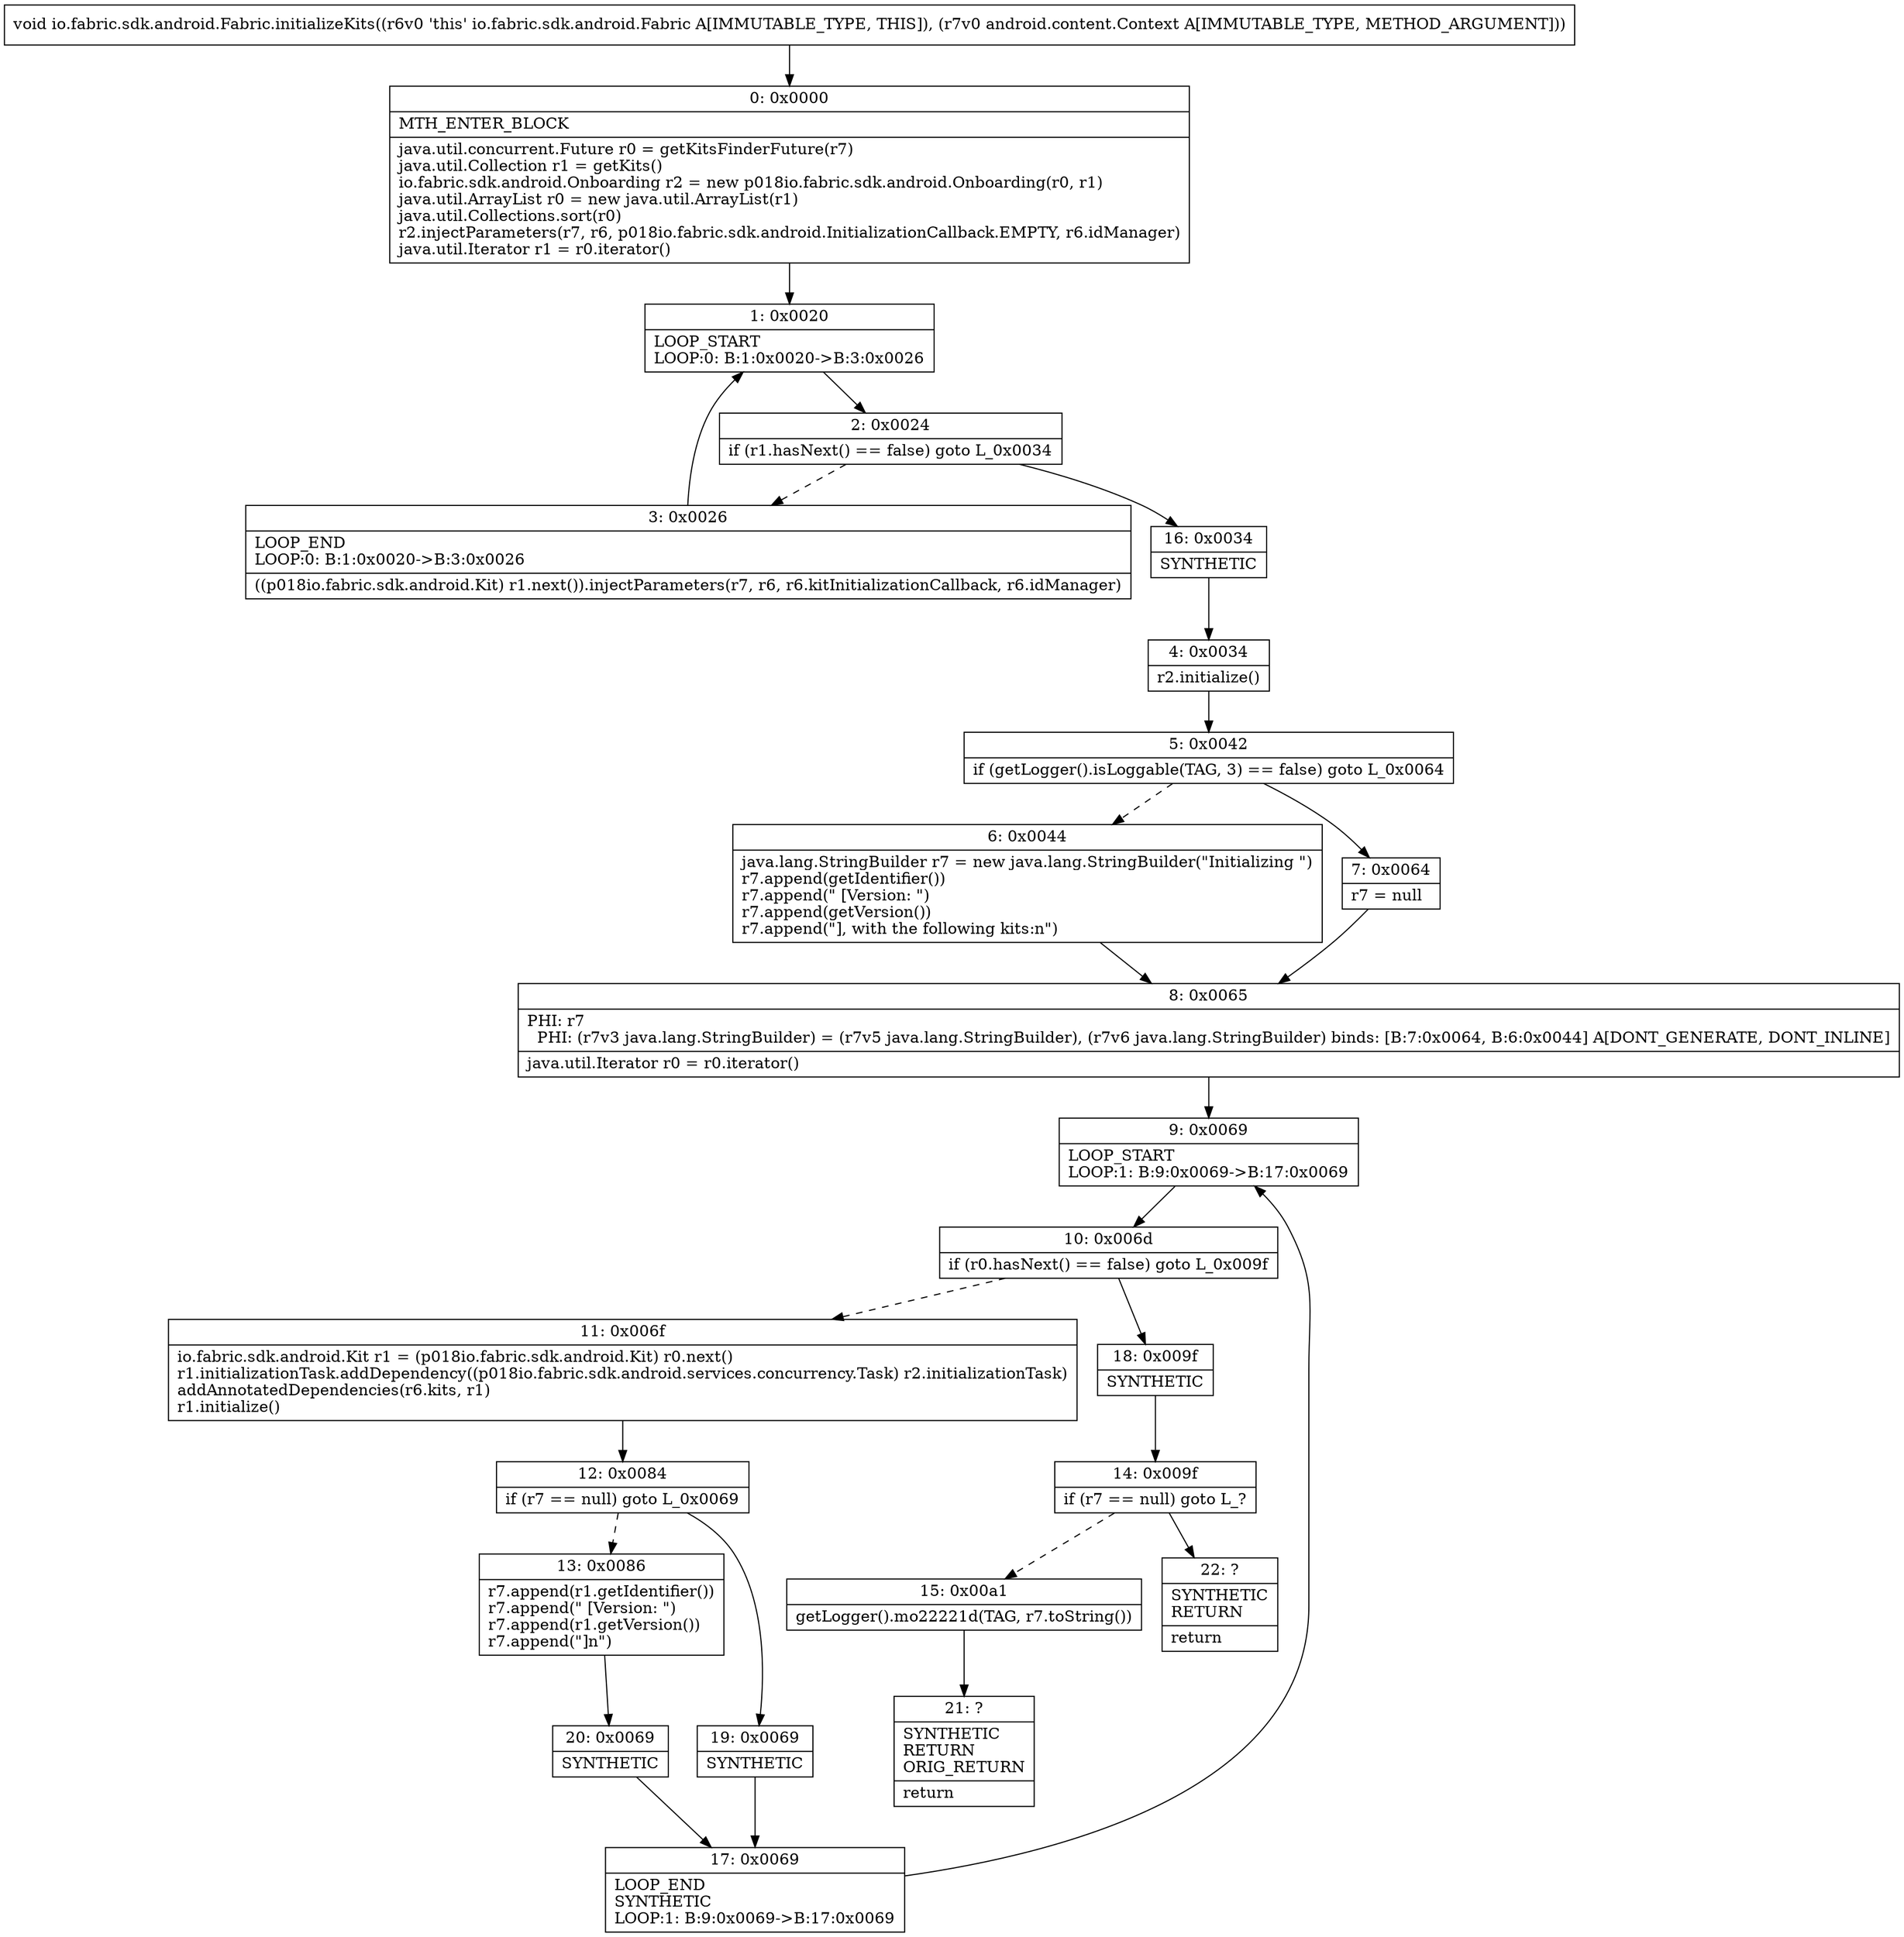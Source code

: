 digraph "CFG forio.fabric.sdk.android.Fabric.initializeKits(Landroid\/content\/Context;)V" {
Node_0 [shape=record,label="{0\:\ 0x0000|MTH_ENTER_BLOCK\l|java.util.concurrent.Future r0 = getKitsFinderFuture(r7)\ljava.util.Collection r1 = getKits()\lio.fabric.sdk.android.Onboarding r2 = new p018io.fabric.sdk.android.Onboarding(r0, r1)\ljava.util.ArrayList r0 = new java.util.ArrayList(r1)\ljava.util.Collections.sort(r0)\lr2.injectParameters(r7, r6, p018io.fabric.sdk.android.InitializationCallback.EMPTY, r6.idManager)\ljava.util.Iterator r1 = r0.iterator()\l}"];
Node_1 [shape=record,label="{1\:\ 0x0020|LOOP_START\lLOOP:0: B:1:0x0020\-\>B:3:0x0026\l}"];
Node_2 [shape=record,label="{2\:\ 0x0024|if (r1.hasNext() == false) goto L_0x0034\l}"];
Node_3 [shape=record,label="{3\:\ 0x0026|LOOP_END\lLOOP:0: B:1:0x0020\-\>B:3:0x0026\l|((p018io.fabric.sdk.android.Kit) r1.next()).injectParameters(r7, r6, r6.kitInitializationCallback, r6.idManager)\l}"];
Node_4 [shape=record,label="{4\:\ 0x0034|r2.initialize()\l}"];
Node_5 [shape=record,label="{5\:\ 0x0042|if (getLogger().isLoggable(TAG, 3) == false) goto L_0x0064\l}"];
Node_6 [shape=record,label="{6\:\ 0x0044|java.lang.StringBuilder r7 = new java.lang.StringBuilder(\"Initializing \")\lr7.append(getIdentifier())\lr7.append(\" [Version: \")\lr7.append(getVersion())\lr7.append(\"], with the following kits:n\")\l}"];
Node_7 [shape=record,label="{7\:\ 0x0064|r7 = null\l}"];
Node_8 [shape=record,label="{8\:\ 0x0065|PHI: r7 \l  PHI: (r7v3 java.lang.StringBuilder) = (r7v5 java.lang.StringBuilder), (r7v6 java.lang.StringBuilder) binds: [B:7:0x0064, B:6:0x0044] A[DONT_GENERATE, DONT_INLINE]\l|java.util.Iterator r0 = r0.iterator()\l}"];
Node_9 [shape=record,label="{9\:\ 0x0069|LOOP_START\lLOOP:1: B:9:0x0069\-\>B:17:0x0069\l}"];
Node_10 [shape=record,label="{10\:\ 0x006d|if (r0.hasNext() == false) goto L_0x009f\l}"];
Node_11 [shape=record,label="{11\:\ 0x006f|io.fabric.sdk.android.Kit r1 = (p018io.fabric.sdk.android.Kit) r0.next()\lr1.initializationTask.addDependency((p018io.fabric.sdk.android.services.concurrency.Task) r2.initializationTask)\laddAnnotatedDependencies(r6.kits, r1)\lr1.initialize()\l}"];
Node_12 [shape=record,label="{12\:\ 0x0084|if (r7 == null) goto L_0x0069\l}"];
Node_13 [shape=record,label="{13\:\ 0x0086|r7.append(r1.getIdentifier())\lr7.append(\" [Version: \")\lr7.append(r1.getVersion())\lr7.append(\"]n\")\l}"];
Node_14 [shape=record,label="{14\:\ 0x009f|if (r7 == null) goto L_?\l}"];
Node_15 [shape=record,label="{15\:\ 0x00a1|getLogger().mo22221d(TAG, r7.toString())\l}"];
Node_16 [shape=record,label="{16\:\ 0x0034|SYNTHETIC\l}"];
Node_17 [shape=record,label="{17\:\ 0x0069|LOOP_END\lSYNTHETIC\lLOOP:1: B:9:0x0069\-\>B:17:0x0069\l}"];
Node_18 [shape=record,label="{18\:\ 0x009f|SYNTHETIC\l}"];
Node_19 [shape=record,label="{19\:\ 0x0069|SYNTHETIC\l}"];
Node_20 [shape=record,label="{20\:\ 0x0069|SYNTHETIC\l}"];
Node_21 [shape=record,label="{21\:\ ?|SYNTHETIC\lRETURN\lORIG_RETURN\l|return\l}"];
Node_22 [shape=record,label="{22\:\ ?|SYNTHETIC\lRETURN\l|return\l}"];
MethodNode[shape=record,label="{void io.fabric.sdk.android.Fabric.initializeKits((r6v0 'this' io.fabric.sdk.android.Fabric A[IMMUTABLE_TYPE, THIS]), (r7v0 android.content.Context A[IMMUTABLE_TYPE, METHOD_ARGUMENT])) }"];
MethodNode -> Node_0;
Node_0 -> Node_1;
Node_1 -> Node_2;
Node_2 -> Node_3[style=dashed];
Node_2 -> Node_16;
Node_3 -> Node_1;
Node_4 -> Node_5;
Node_5 -> Node_6[style=dashed];
Node_5 -> Node_7;
Node_6 -> Node_8;
Node_7 -> Node_8;
Node_8 -> Node_9;
Node_9 -> Node_10;
Node_10 -> Node_11[style=dashed];
Node_10 -> Node_18;
Node_11 -> Node_12;
Node_12 -> Node_13[style=dashed];
Node_12 -> Node_19;
Node_13 -> Node_20;
Node_14 -> Node_15[style=dashed];
Node_14 -> Node_22;
Node_15 -> Node_21;
Node_16 -> Node_4;
Node_17 -> Node_9;
Node_18 -> Node_14;
Node_19 -> Node_17;
Node_20 -> Node_17;
}


